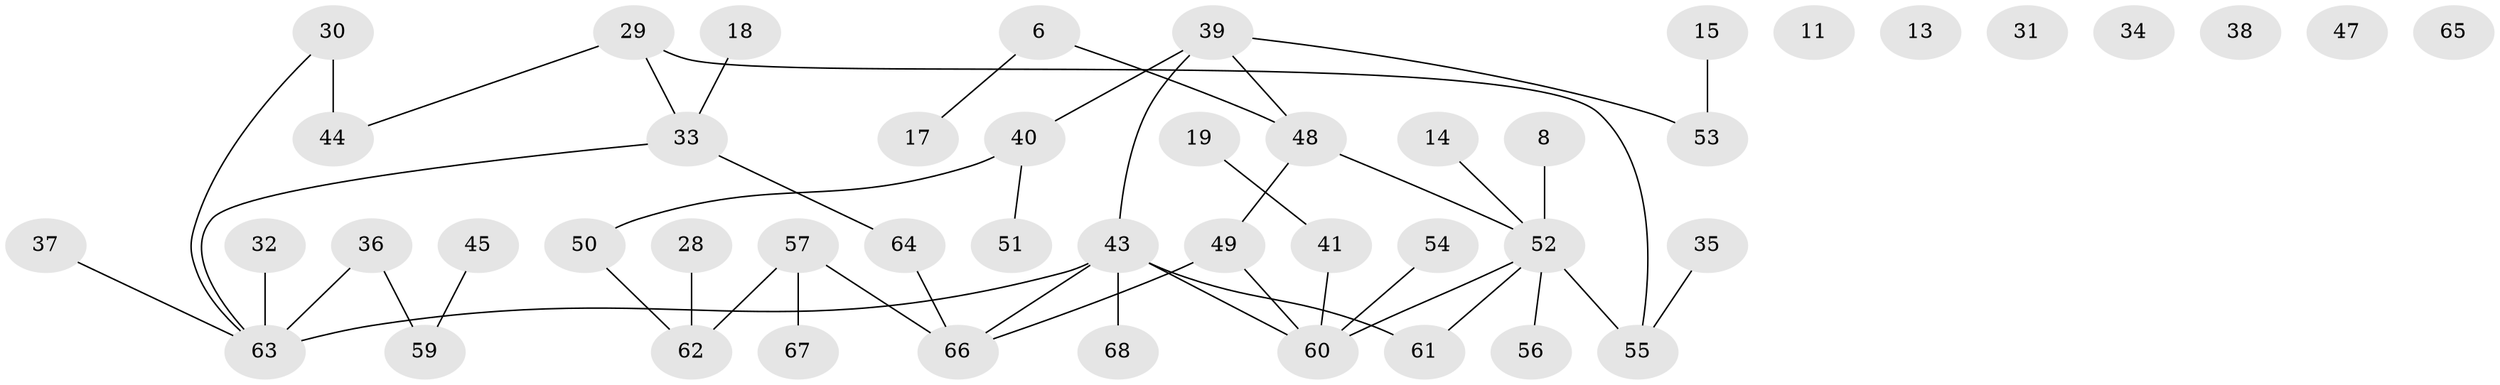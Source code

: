 // original degree distribution, {4: 0.10294117647058823, 2: 0.16176470588235295, 3: 0.27941176470588236, 1: 0.3088235294117647, 0: 0.10294117647058823, 5: 0.014705882352941176, 7: 0.014705882352941176, 6: 0.014705882352941176}
// Generated by graph-tools (version 1.1) at 2025/42/03/04/25 21:42:41]
// undirected, 47 vertices, 47 edges
graph export_dot {
graph [start="1"]
  node [color=gray90,style=filled];
  6;
  8;
  11;
  13;
  14;
  15;
  17;
  18;
  19;
  28;
  29;
  30 [super="+16"];
  31;
  32;
  33 [super="+3"];
  34;
  35;
  36 [super="+23"];
  37;
  38;
  39;
  40 [super="+24"];
  41 [super="+9"];
  43 [super="+25+42"];
  44 [super="+21"];
  45;
  47;
  48;
  49;
  50;
  51;
  52 [super="+46"];
  53 [super="+7"];
  54;
  55;
  56;
  57;
  59;
  60 [super="+26"];
  61;
  62 [super="+20"];
  63 [super="+12+58"];
  64;
  65;
  66 [super="+22"];
  67;
  68;
  6 -- 17;
  6 -- 48;
  8 -- 52;
  14 -- 52;
  15 -- 53;
  18 -- 33;
  19 -- 41;
  28 -- 62;
  29 -- 44;
  29 -- 55;
  29 -- 33;
  30 -- 44 [weight=2];
  30 -- 63;
  32 -- 63;
  33 -- 63;
  33 -- 64;
  35 -- 55;
  36 -- 59;
  36 -- 63;
  37 -- 63;
  39 -- 40;
  39 -- 48;
  39 -- 53;
  39 -- 43;
  40 -- 51;
  40 -- 50;
  41 -- 60;
  43 -- 61 [weight=2];
  43 -- 66;
  43 -- 68;
  43 -- 60;
  43 -- 63 [weight=2];
  45 -- 59;
  48 -- 49;
  48 -- 52;
  49 -- 60;
  49 -- 66;
  50 -- 62;
  52 -- 55 [weight=2];
  52 -- 61 [weight=2];
  52 -- 56;
  52 -- 60;
  54 -- 60;
  57 -- 62;
  57 -- 67;
  57 -- 66;
  64 -- 66;
}
